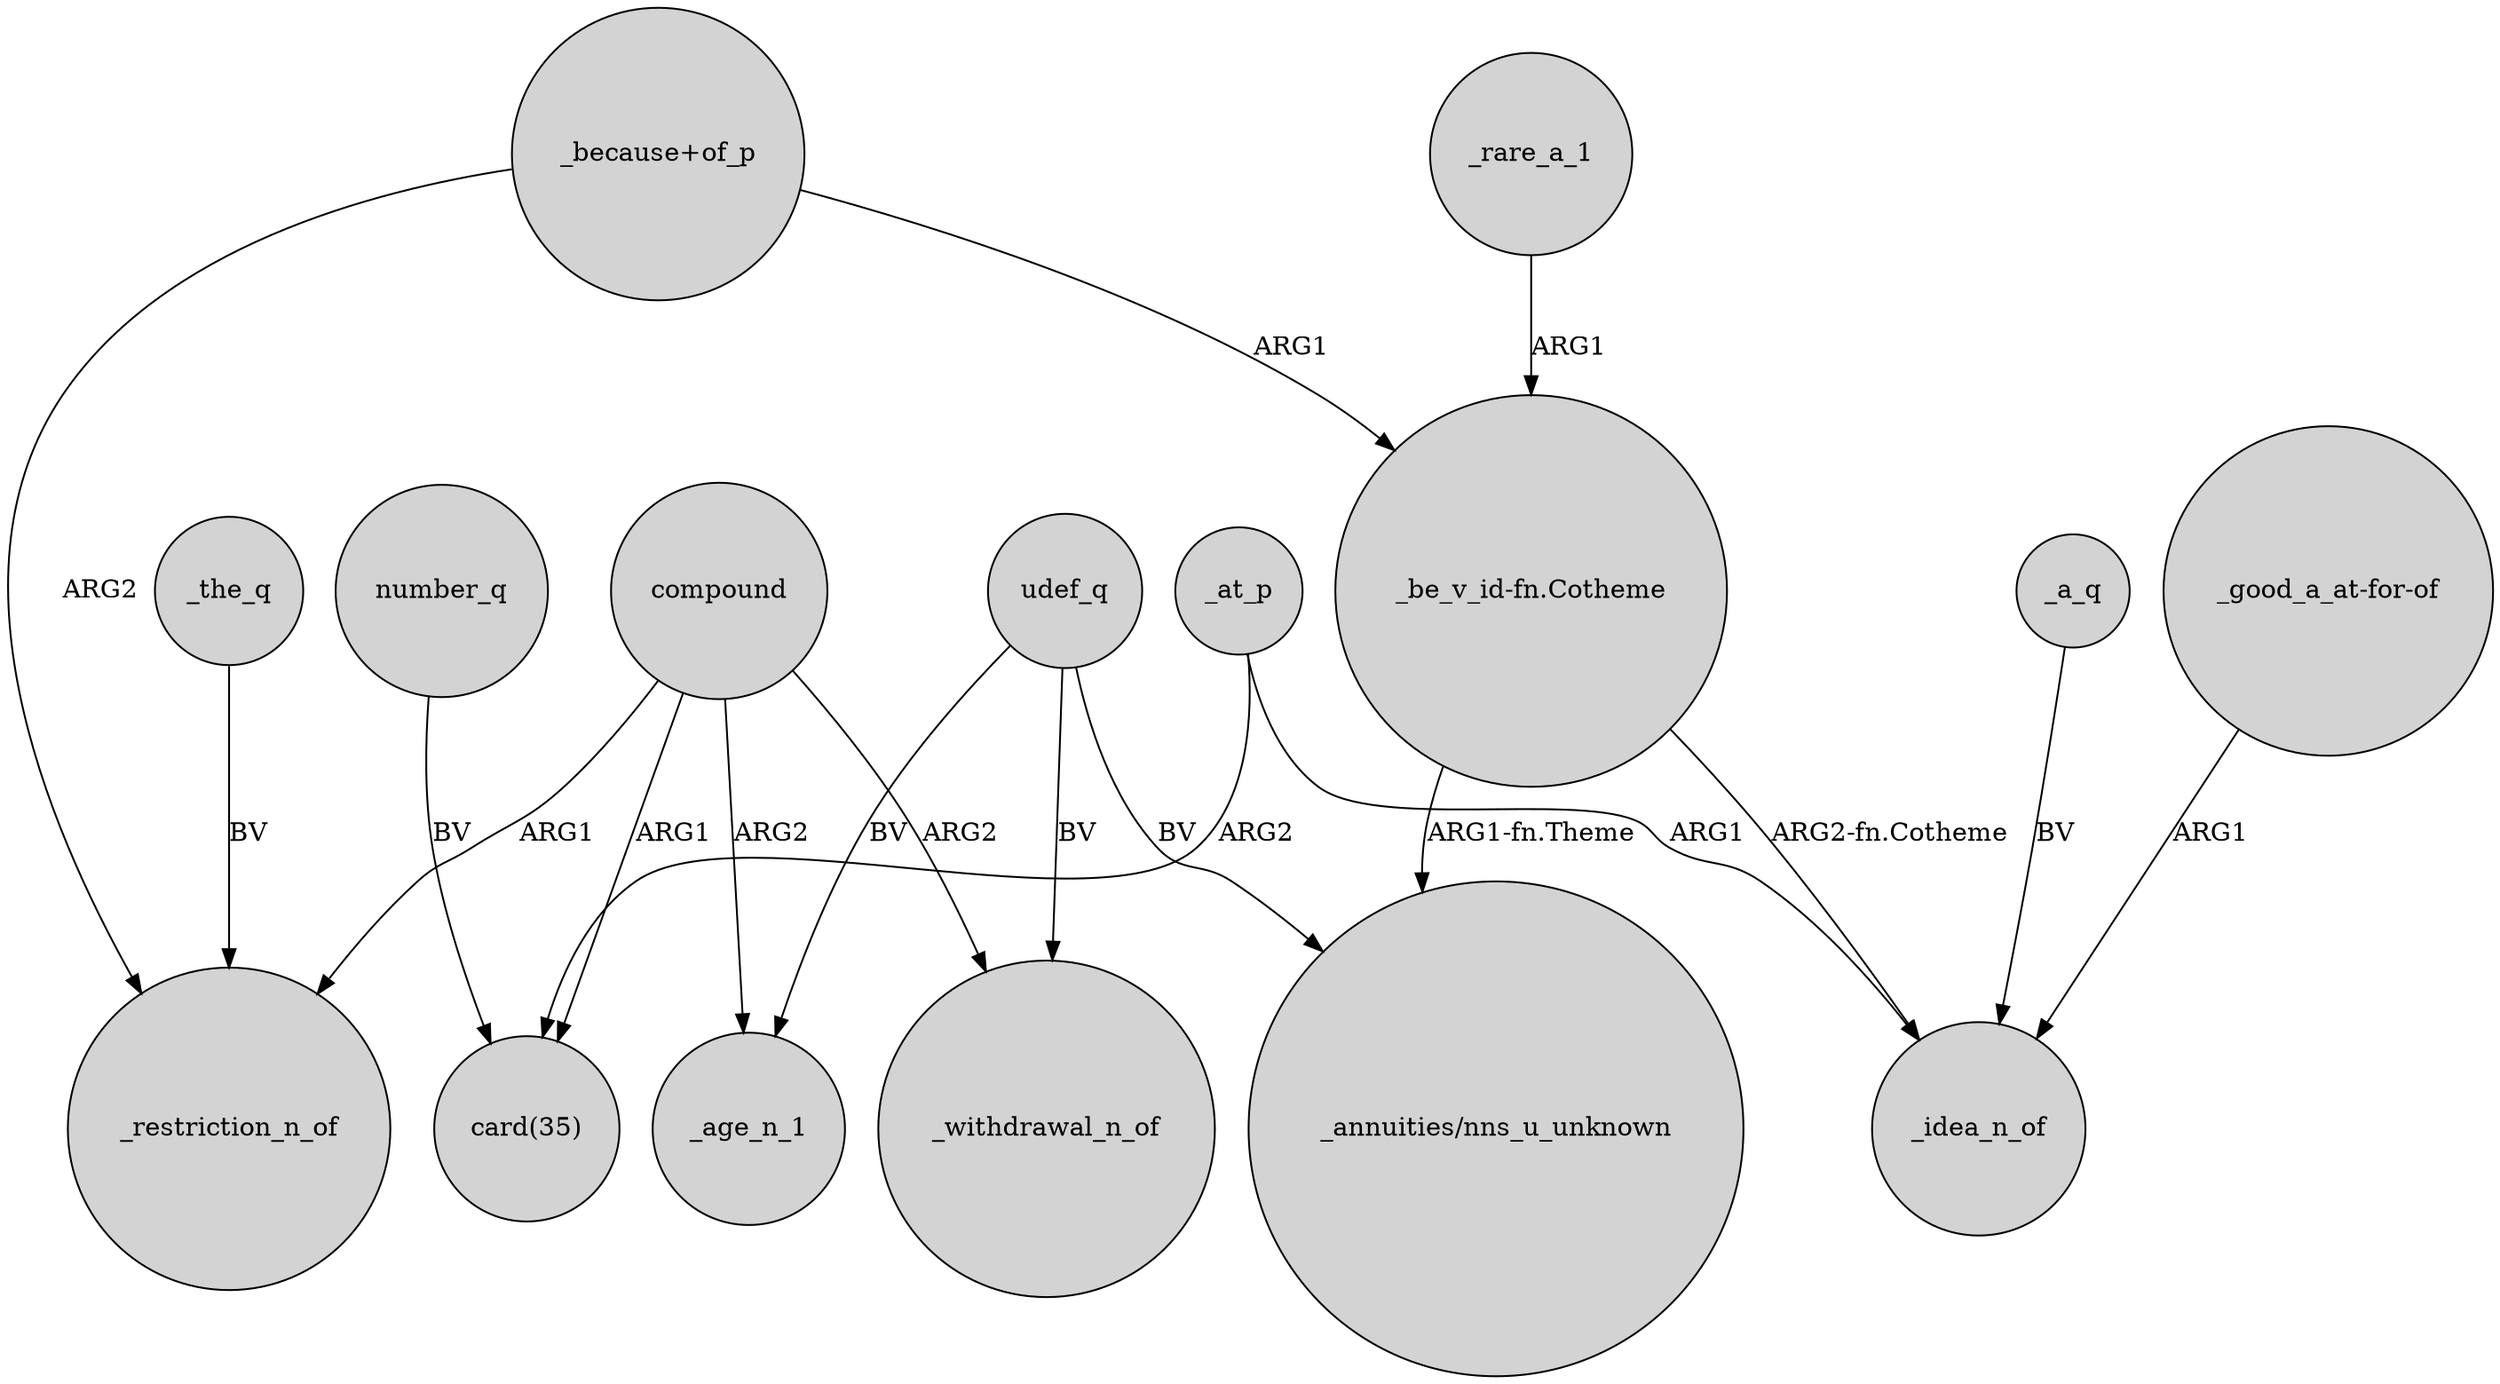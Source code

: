 digraph {
	node [shape=circle style=filled]
	_the_q -> _restriction_n_of [label=BV]
	compound -> "card(35)" [label=ARG1]
	number_q -> "card(35)" [label=BV]
	compound -> _age_n_1 [label=ARG2]
	"_good_a_at-for-of" -> _idea_n_of [label=ARG1]
	_a_q -> _idea_n_of [label=BV]
	udef_q -> _age_n_1 [label=BV]
	compound -> _restriction_n_of [label=ARG1]
	"_because+of_p" -> _restriction_n_of [label=ARG2]
	"_be_v_id-fn.Cotheme" -> "_annuities/nns_u_unknown" [label="ARG1-fn.Theme"]
	"_because+of_p" -> "_be_v_id-fn.Cotheme" [label=ARG1]
	udef_q -> "_annuities/nns_u_unknown" [label=BV]
	_at_p -> "card(35)" [label=ARG2]
	udef_q -> _withdrawal_n_of [label=BV]
	_rare_a_1 -> "_be_v_id-fn.Cotheme" [label=ARG1]
	"_be_v_id-fn.Cotheme" -> _idea_n_of [label="ARG2-fn.Cotheme"]
	_at_p -> _idea_n_of [label=ARG1]
	compound -> _withdrawal_n_of [label=ARG2]
}
